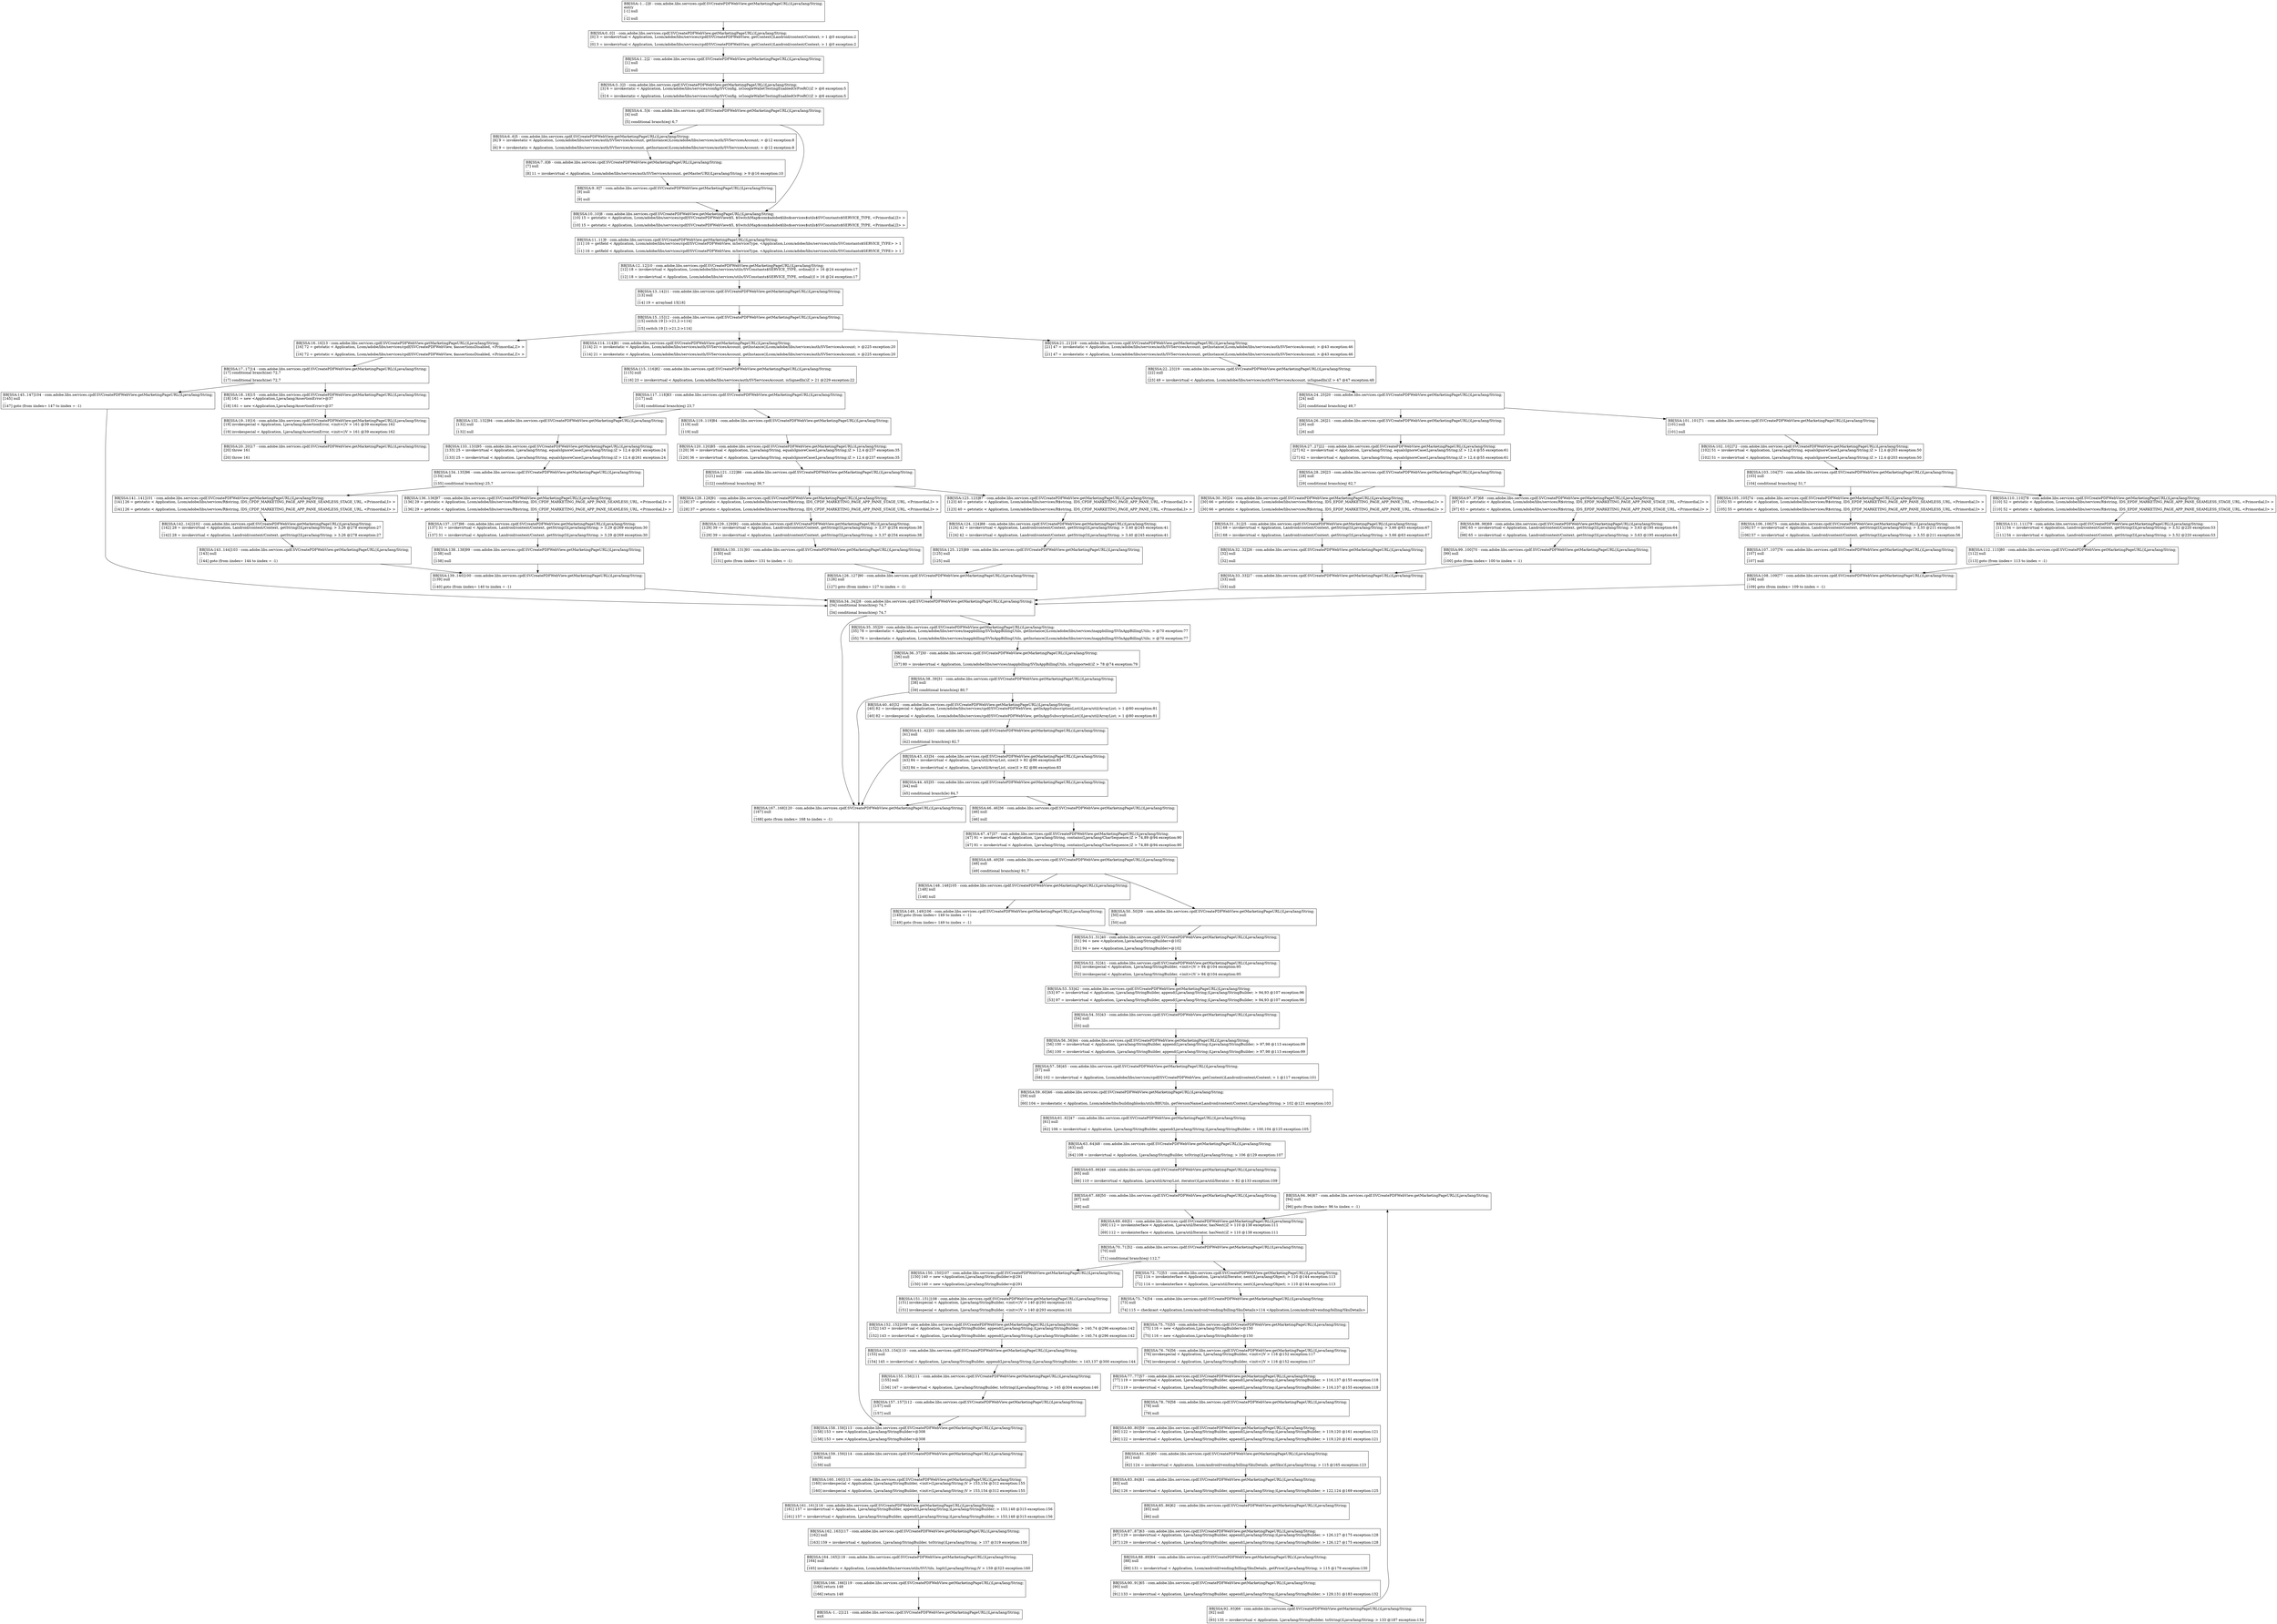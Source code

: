 digraph{
58 [label="BB[SSA:94..96]67 - com.adobe.libs.services.cpdf.SVCreatePDFWebView.getMarketingPageURL()Ljava/lang/String;\l[94] null\l...\l[96] goto (from iindex= 96 to iindex = -1)\l", shape=box, color=black]
121 [label="BB[SSA:166..166]119 - com.adobe.libs.services.cpdf.SVCreatePDFWebView.getMarketingPageURL()Ljava/lang/String;\l[166] return 148\l...\l[166] return 148\l", shape=box, color=black]
97 [label="BB[SSA:129..129]92 - com.adobe.libs.services.cpdf.SVCreatePDFWebView.getMarketingPageURL()Ljava/lang/String;\l[129] 39 = invokevirtual < Application, Landroid/content/Context, getString(I)Ljava/lang/String; > 3,37 @254 exception:38\l...\l[129] 39 = invokevirtual < Application, Landroid/content/Context, getString(I)Ljava/lang/String; > 3,37 @254 exception:38\l", shape=box, color=black]
78 [label="BB[SSA:102..102]72 - com.adobe.libs.services.cpdf.SVCreatePDFWebView.getMarketingPageURL()Ljava/lang/String;\l[102] 51 = invokevirtual < Application, Ljava/lang/String, equalsIgnoreCase(Ljava/lang/String;)Z > 12,4 @203 exception:50\l...\l[102] 51 = invokevirtual < Application, Ljava/lang/String, equalsIgnoreCase(Ljava/lang/String;)Z > 12,4 @203 exception:50\l", shape=box, color=black]
72 [label="BB[SSA:88..89]64 - com.adobe.libs.services.cpdf.SVCreatePDFWebView.getMarketingPageURL()Ljava/lang/String;\l[88] null\l...\l[89] 131 = invokevirtual < Application, Lcom/android/vending/billing/SkuDetails, getPrice()Ljava/lang/String; > 115 @179 exception:130\l", shape=box, color=black]
3 [label="BB[SSA:1..2]2 - com.adobe.libs.services.cpdf.SVCreatePDFWebView.getMarketingPageURL()Ljava/lang/String;\l[1] null\l...\l[2] null\l", shape=box, color=black]
36 [label="BB[SSA:36..37]30 - com.adobe.libs.services.cpdf.SVCreatePDFWebView.getMarketingPageURL()Ljava/lang/String;\l[36] null\l...\l[37] 80 = invokevirtual < Application, Lcom/adobe/libs/services/inappbilling/SVInAppBillingUtils, isSupported()Z > 78 @74 exception:79\l", shape=box, color=black]
84 [label="BB[SSA:110..110]78 - com.adobe.libs.services.cpdf.SVCreatePDFWebView.getMarketingPageURL()Ljava/lang/String;\l[110] 52 = getstatic < Application, Lcom/adobe/libs/services/R$string, IDS_EPDF_MARKETING_PAGE_APP_PANE_SEAMLESS_STAGE_URL, <Primordial,I> >\l...\l[110] 52 = getstatic < Application, Lcom/adobe/libs/services/R$string, IDS_EPDF_MARKETING_PAGE_APP_PANE_SEAMLESS_STAGE_URL, <Primordial,I> >\l", shape=box, color=black]
7 [label="BB[SSA:7..8]6 - com.adobe.libs.services.cpdf.SVCreatePDFWebView.getMarketingPageURL()Ljava/lang/String;\l[7] null\l...\l[8] 11 = invokevirtual < Application, Lcom/adobe/libs/services/auth/SVServicesAccount, getMasterURI()Ljava/lang/String; > 9 @16 exception:10\l", shape=box, color=black]
92 [label="BB[SSA:123..123]87 - com.adobe.libs.services.cpdf.SVCreatePDFWebView.getMarketingPageURL()Ljava/lang/String;\l[123] 40 = getstatic < Application, Lcom/adobe/libs/services/R$string, IDS_CPDF_MARKETING_PAGE_APP_PANE_URL, <Primordial,I> >\l...\l[123] 40 = getstatic < Application, Lcom/adobe/libs/services/R$string, IDS_CPDF_MARKETING_PAGE_APP_PANE_URL, <Primordial,I> >\l", shape=box, color=black]
10 [label="BB[SSA:11..11]9 - com.adobe.libs.services.cpdf.SVCreatePDFWebView.getMarketingPageURL()Ljava/lang/String;\l[11] 16 = getfield < Application, Lcom/adobe/libs/services/cpdf/SVCreatePDFWebView, mServiceType, <Application,Lcom/adobe/libs/services/utils/SVConstants$SERVICE_TYPE> > 1\l...\l[11] 16 = getfield < Application, Lcom/adobe/libs/services/cpdf/SVCreatePDFWebView, mServiceType, <Application,Lcom/adobe/libs/services/utils/SVConstants$SERVICE_TYPE> > 1\l", shape=box, color=black]
34 [label="BB[SSA:145..147]104 - com.adobe.libs.services.cpdf.SVCreatePDFWebView.getMarketingPageURL()Ljava/lang/String;\l[145] null\l...\l[147] goto (from iindex= 147 to iindex = -1)\l", shape=box, color=black]
98 [label="BB[SSA:132..132]94 - com.adobe.libs.services.cpdf.SVCreatePDFWebView.getMarketingPageURL()Ljava/lang/String;\l[132] null\l...\l[132] null\l", shape=box, color=black]
31 [label="BB[SSA:34..34]28 - com.adobe.libs.services.cpdf.SVCreatePDFWebView.getMarketingPageURL()Ljava/lang/String;\l[34] conditional branch(eq) 74,7\l...\l[34] conditional branch(eq) 74,7\l", shape=box, color=black]
18 [label="BB[SSA:20..20]17 - com.adobe.libs.services.cpdf.SVCreatePDFWebView.getMarketingPageURL()Ljava/lang/String;\l[20] throw 161\l...\l[20] throw 161\l", shape=box, color=black]
2 [label="BB[SSA:0..0]1 - com.adobe.libs.services.cpdf.SVCreatePDFWebView.getMarketingPageURL()Ljava/lang/String;\l[0] 3 = invokevirtual < Application, Lcom/adobe/libs/services/cpdf/SVCreatePDFWebView, getContext()Landroid/content/Context; > 1 @0 exception:2\l...\l[0] 3 = invokevirtual < Application, Lcom/adobe/libs/services/cpdf/SVCreatePDFWebView, getContext()Landroid/content/Context; > 1 @0 exception:2\l", shape=box, color=black]
108 [label="BB[SSA:150..150]107 - com.adobe.libs.services.cpdf.SVCreatePDFWebView.getMarketingPageURL()Ljava/lang/String;\l[150] 140 = new <Application,Ljava/lang/StringBuilder>@291\l...\l[150] 140 = new <Application,Ljava/lang/StringBuilder>@291\l", shape=box, color=black]
79 [label="BB[SSA:103..104]73 - com.adobe.libs.services.cpdf.SVCreatePDFWebView.getMarketingPageURL()Ljava/lang/String;\l[103] null\l...\l[104] conditional branch(eq) 51,7\l", shape=box, color=black]
8 [label="BB[SSA:9..9]7 - com.adobe.libs.services.cpdf.SVCreatePDFWebView.getMarketingPageURL()Ljava/lang/String;\l[9] null\l...\l[9] null\l", shape=box, color=black]
12 [label="BB[SSA:13..14]11 - com.adobe.libs.services.cpdf.SVCreatePDFWebView.getMarketingPageURL()Ljava/lang/String;\l[13] null\l...\l[14] 19 = arrayload 15[18]\l", shape=box, color=black]
33 [label="BB[SSA:139..140]100 - com.adobe.libs.services.cpdf.SVCreatePDFWebView.getMarketingPageURL()Ljava/lang/String;\l[139] null\l...\l[140] goto (from iindex= 140 to iindex = -1)\l", shape=box, color=black]
56 [label="BB[SSA:65..66]49 - com.adobe.libs.services.cpdf.SVCreatePDFWebView.getMarketingPageURL()Ljava/lang/String;\l[65] null\l...\l[66] 110 = invokevirtual < Application, Ljava/util/ArrayList, iterator()Ljava/util/Iterator; > 82 @133 exception:109\l", shape=box, color=black]
49 [label="BB[SSA:53..53]42 - com.adobe.libs.services.cpdf.SVCreatePDFWebView.getMarketingPageURL()Ljava/lang/String;\l[53] 97 = invokevirtual < Application, Ljava/lang/StringBuilder, append(Ljava/lang/String;)Ljava/lang/StringBuilder; > 94,93 @107 exception:96\l...\l[53] 97 = invokevirtual < Application, Ljava/lang/StringBuilder, append(Ljava/lang/String;)Ljava/lang/StringBuilder; > 94,93 @107 exception:96\l", shape=box, color=black]
91 [label="BB[SSA:121..122]86 - com.adobe.libs.services.cpdf.SVCreatePDFWebView.getMarketingPageURL()Ljava/lang/String;\l[121] null\l...\l[122] conditional branch(eq) 36,7\l", shape=box, color=black]
15 [label="BB[SSA:17..17]14 - com.adobe.libs.services.cpdf.SVCreatePDFWebView.getMarketingPageURL()Ljava/lang/String;\l[17] conditional branch(ne) 72,7\l...\l[17] conditional branch(ne) 72,7\l", shape=box, color=black]
59 [label="BB[SSA:69..69]51 - com.adobe.libs.services.cpdf.SVCreatePDFWebView.getMarketingPageURL()Ljava/lang/String;\l[69] 112 = invokeinterface < Application, Ljava/util/Iterator, hasNext()Z > 110 @138 exception:111\l...\l[69] 112 = invokeinterface < Application, Ljava/util/Iterator, hasNext()Z > 110 @138 exception:111\l", shape=box, color=black]
14 [label="BB[SSA:16..16]13 - com.adobe.libs.services.cpdf.SVCreatePDFWebView.getMarketingPageURL()Ljava/lang/String;\l[16] 72 = getstatic < Application, Lcom/adobe/libs/services/cpdf/SVCreatePDFWebView, $assertionsDisabled, <Primordial,Z> >\l...\l[16] 72 = getstatic < Application, Lcom/adobe/libs/services/cpdf/SVCreatePDFWebView, $assertionsDisabled, <Primordial,Z> >\l", shape=box, color=black]
100 [label="BB[SSA:134..135]96 - com.adobe.libs.services.cpdf.SVCreatePDFWebView.getMarketingPageURL()Ljava/lang/String;\l[134] null\l...\l[135] conditional branch(eq) 25,7\l", shape=box, color=black]
1 [label="BB[SSA:-1..-2]0 - com.adobe.libs.services.cpdf.SVCreatePDFWebView.getMarketingPageURL()Ljava/lang/String;\lentry\l[-1] null\l...\l[-2] null\l", shape=box, color=black]
4 [label="BB[SSA:3..3]3 - com.adobe.libs.services.cpdf.SVCreatePDFWebView.getMarketingPageURL()Ljava/lang/String;\l[3] 6 = invokestatic < Application, Lcom/adobe/libs/services/config/SVConfig, isGoogleWalletTestingEnabledOrPreRC()Z > @6 exception:5\l...\l[3] 6 = invokestatic < Application, Lcom/adobe/libs/services/config/SVConfig, isGoogleWalletTestingEnabledOrPreRC()Z > @6 exception:5\l", shape=box, color=black]
85 [label="BB[SSA:111..111]79 - com.adobe.libs.services.cpdf.SVCreatePDFWebView.getMarketingPageURL()Ljava/lang/String;\l[111] 54 = invokevirtual < Application, Landroid/content/Context, getString(I)Ljava/lang/String; > 3,52 @220 exception:53\l...\l[111] 54 = invokevirtual < Application, Landroid/content/Context, getString(I)Ljava/lang/String; > 3,52 @220 exception:53\l", shape=box, color=black]
107 [label="BB[SSA:148..148]105 - com.adobe.libs.services.cpdf.SVCreatePDFWebView.getMarketingPageURL()Ljava/lang/String;\l[148] null\l...\l[148] null\l", shape=box, color=black]
120 [label="BB[SSA:164..165]118 - com.adobe.libs.services.cpdf.SVCreatePDFWebView.getMarketingPageURL()Ljava/lang/String;\l[164] null\l...\l[165] invokestatic < Application, Lcom/adobe/libs/services/utils/SVUtils, logit(Ljava/lang/String;)V > 159 @323 exception:160\l", shape=box, color=black]
117 [label="BB[SSA:160..160]115 - com.adobe.libs.services.cpdf.SVCreatePDFWebView.getMarketingPageURL()Ljava/lang/String;\l[160] invokespecial < Application, Ljava/lang/StringBuilder, <init>(Ljava/lang/String;)V > 153,154 @312 exception:155\l...\l[160] invokespecial < Application, Ljava/lang/StringBuilder, <init>(Ljava/lang/String;)V > 153,154 @312 exception:155\l", shape=box, color=black]
25 [label="BB[SSA:30..30]24 - com.adobe.libs.services.cpdf.SVCreatePDFWebView.getMarketingPageURL()Ljava/lang/String;\l[30] 66 = getstatic < Application, Lcom/adobe/libs/services/R$string, IDS_EPDF_MARKETING_PAGE_APP_PANE_URL, <Primordial,I> >\l...\l[30] 66 = getstatic < Application, Lcom/adobe/libs/services/R$string, IDS_EPDF_MARKETING_PAGE_APP_PANE_URL, <Primordial,I> >\l", shape=box, color=black]
118 [label="BB[SSA:161..161]116 - com.adobe.libs.services.cpdf.SVCreatePDFWebView.getMarketingPageURL()Ljava/lang/String;\l[161] 157 = invokevirtual < Application, Ljava/lang/StringBuilder, append(Ljava/lang/String;)Ljava/lang/StringBuilder; > 153,148 @315 exception:156\l...\l[161] 157 = invokevirtual < Application, Ljava/lang/StringBuilder, append(Ljava/lang/String;)Ljava/lang/StringBuilder; > 153,148 @315 exception:156\l", shape=box, color=black]
63 [label="BB[SSA:75..75]55 - com.adobe.libs.services.cpdf.SVCreatePDFWebView.getMarketingPageURL()Ljava/lang/String;\l[75] 116 = new <Application,Ljava/lang/StringBuilder>@150\l...\l[75] 116 = new <Application,Ljava/lang/StringBuilder>@150\l", shape=box, color=black]
57 [label="BB[SSA:67..68]50 - com.adobe.libs.services.cpdf.SVCreatePDFWebView.getMarketingPageURL()Ljava/lang/String;\l[67] null\l...\l[68] null\l", shape=box, color=black]
21 [label="BB[SSA:24..25]20 - com.adobe.libs.services.cpdf.SVCreatePDFWebView.getMarketingPageURL()Ljava/lang/String;\l[24] null\l...\l[25] conditional branch(eq) 49,7\l", shape=box, color=black]
96 [label="BB[SSA:128..128]91 - com.adobe.libs.services.cpdf.SVCreatePDFWebView.getMarketingPageURL()Ljava/lang/String;\l[128] 37 = getstatic < Application, Lcom/adobe/libs/services/R$string, IDS_CPDF_MARKETING_PAGE_APP_PANE_STAGE_URL, <Primordial,I> >\l...\l[128] 37 = getstatic < Application, Lcom/adobe/libs/services/R$string, IDS_CPDF_MARKETING_PAGE_APP_PANE_STAGE_URL, <Primordial,I> >\l", shape=box, color=black]
106 [label="BB[SSA:142..142]102 - com.adobe.libs.services.cpdf.SVCreatePDFWebView.getMarketingPageURL()Ljava/lang/String;\l[142] 28 = invokevirtual < Application, Landroid/content/Context, getString(I)Ljava/lang/String; > 3,26 @278 exception:27\l...\l[142] 28 = invokevirtual < Application, Landroid/content/Context, getString(I)Ljava/lang/String; > 3,26 @278 exception:27\l", shape=box, color=black]
116 [label="BB[SSA:159..159]114 - com.adobe.libs.services.cpdf.SVCreatePDFWebView.getMarketingPageURL()Ljava/lang/String;\l[159] null\l...\l[159] null\l", shape=box, color=black]
11 [label="BB[SSA:12..12]10 - com.adobe.libs.services.cpdf.SVCreatePDFWebView.getMarketingPageURL()Ljava/lang/String;\l[12] 18 = invokevirtual < Application, Lcom/adobe/libs/services/utils/SVConstants$SERVICE_TYPE, ordinal()I > 16 @24 exception:17\l...\l[12] 18 = invokevirtual < Application, Lcom/adobe/libs/services/utils/SVConstants$SERVICE_TYPE, ordinal()I > 16 @24 exception:17\l", shape=box, color=black]
35 [label="BB[SSA:35..35]29 - com.adobe.libs.services.cpdf.SVCreatePDFWebView.getMarketingPageURL()Ljava/lang/String;\l[35] 78 = invokestatic < Application, Lcom/adobe/libs/services/inappbilling/SVInAppBillingUtils, getInstance()Lcom/adobe/libs/services/inappbilling/SVInAppBillingUtils; > @70 exception:77\l...\l[35] 78 = invokestatic < Application, Lcom/adobe/libs/services/inappbilling/SVInAppBillingUtils, getInstance()Lcom/adobe/libs/services/inappbilling/SVInAppBillingUtils; > @70 exception:77\l", shape=box, color=black]
111 [label="BB[SSA:153..154]110 - com.adobe.libs.services.cpdf.SVCreatePDFWebView.getMarketingPageURL()Ljava/lang/String;\l[153] null\l...\l[154] 145 = invokevirtual < Application, Ljava/lang/StringBuilder, append(Ljava/lang/String;)Ljava/lang/StringBuilder; > 143,137 @300 exception:144\l", shape=box, color=black]
32 [label="BB[SSA:126..127]90 - com.adobe.libs.services.cpdf.SVCreatePDFWebView.getMarketingPageURL()Ljava/lang/String;\l[126] null\l...\l[127] goto (from iindex= 127 to iindex = -1)\l", shape=box, color=black]
88 [label="BB[SSA:117..118]83 - com.adobe.libs.services.cpdf.SVCreatePDFWebView.getMarketingPageURL()Ljava/lang/String;\l[117] null\l...\l[118] conditional branch(eq) 23,7\l", shape=box, color=black]
27 [label="BB[SSA:32..32]26 - com.adobe.libs.services.cpdf.SVCreatePDFWebView.getMarketingPageURL()Ljava/lang/String;\l[32] null\l...\l[32] null\l", shape=box, color=black]
104 [label="BB[SSA:143..144]103 - com.adobe.libs.services.cpdf.SVCreatePDFWebView.getMarketingPageURL()Ljava/lang/String;\l[143] null\l...\l[144] goto (from iindex= 144 to iindex = -1)\l", shape=box, color=black]
44 [label="BB[SSA:48..49]38 - com.adobe.libs.services.cpdf.SVCreatePDFWebView.getMarketingPageURL()Ljava/lang/String;\l[48] null\l...\l[49] conditional branch(eq) 91,7\l", shape=box, color=black]
17 [label="BB[SSA:19..19]16 - com.adobe.libs.services.cpdf.SVCreatePDFWebView.getMarketingPageURL()Ljava/lang/String;\l[19] invokespecial < Application, Ljava/lang/AssertionError, <init>()V > 161 @39 exception:162\l...\l[19] invokespecial < Application, Ljava/lang/AssertionError, <init>()V > 161 @39 exception:162\l", shape=box, color=black]
52 [label="BB[SSA:57..58]45 - com.adobe.libs.services.cpdf.SVCreatePDFWebView.getMarketingPageURL()Ljava/lang/String;\l[57] null\l...\l[58] 102 = invokevirtual < Application, Lcom/adobe/libs/services/cpdf/SVCreatePDFWebView, getContext()Landroid/content/Context; > 1 @117 exception:101\l", shape=box, color=black]
65 [label="BB[SSA:77..77]57 - com.adobe.libs.services.cpdf.SVCreatePDFWebView.getMarketingPageURL()Ljava/lang/String;\l[77] 119 = invokevirtual < Application, Ljava/lang/StringBuilder, append(Ljava/lang/String;)Ljava/lang/StringBuilder; > 116,137 @155 exception:118\l...\l[77] 119 = invokevirtual < Application, Ljava/lang/StringBuilder, append(Ljava/lang/String;)Ljava/lang/StringBuilder; > 116,137 @155 exception:118\l", shape=box, color=black]
67 [label="BB[SSA:80..80]59 - com.adobe.libs.services.cpdf.SVCreatePDFWebView.getMarketingPageURL()Ljava/lang/String;\l[80] 122 = invokevirtual < Application, Ljava/lang/StringBuilder, append(Ljava/lang/String;)Ljava/lang/StringBuilder; > 119,120 @161 exception:121\l...\l[80] 122 = invokevirtual < Application, Ljava/lang/StringBuilder, append(Ljava/lang/String;)Ljava/lang/StringBuilder; > 119,120 @161 exception:121\l", shape=box, color=black]
26 [label="BB[SSA:31..31]25 - com.adobe.libs.services.cpdf.SVCreatePDFWebView.getMarketingPageURL()Ljava/lang/String;\l[31] 68 = invokevirtual < Application, Landroid/content/Context, getString(I)Ljava/lang/String; > 3,66 @63 exception:67\l...\l[31] 68 = invokevirtual < Application, Landroid/content/Context, getString(I)Ljava/lang/String; > 3,66 @63 exception:67\l", shape=box, color=black]
80 [label="BB[SSA:105..105]74 - com.adobe.libs.services.cpdf.SVCreatePDFWebView.getMarketingPageURL()Ljava/lang/String;\l[105] 55 = getstatic < Application, Lcom/adobe/libs/services/R$string, IDS_EPDF_MARKETING_PAGE_APP_PANE_SEAMLESS_URL, <Primordial,I> >\l...\l[105] 55 = getstatic < Application, Lcom/adobe/libs/services/R$string, IDS_EPDF_MARKETING_PAGE_APP_PANE_SEAMLESS_URL, <Primordial,I> >\l", shape=box, color=black]
41 [label="BB[SSA:44..45]35 - com.adobe.libs.services.cpdf.SVCreatePDFWebView.getMarketingPageURL()Ljava/lang/String;\l[44] null\l...\l[45] conditional branch(le) 84,7\l", shape=box, color=black]
9 [label="BB[SSA:10..10]8 - com.adobe.libs.services.cpdf.SVCreatePDFWebView.getMarketingPageURL()Ljava/lang/String;\l[10] 15 = getstatic < Application, Lcom/adobe/libs/services/cpdf/SVCreatePDFWebView$5, $SwitchMap$com$adobe$libs$services$utils$SVConstants$SERVICE_TYPE, <Primordial,[I> >\l...\l[10] 15 = getstatic < Application, Lcom/adobe/libs/services/cpdf/SVCreatePDFWebView$5, $SwitchMap$com$adobe$libs$services$utils$SVConstants$SERVICE_TYPE, <Primordial,[I> >\l", shape=box, color=black]
103 [label="BB[SSA:138..138]99 - com.adobe.libs.services.cpdf.SVCreatePDFWebView.getMarketingPageURL()Ljava/lang/String;\l[138] null\l...\l[138] null\l", shape=box, color=black]
112 [label="BB[SSA:155..156]111 - com.adobe.libs.services.cpdf.SVCreatePDFWebView.getMarketingPageURL()Ljava/lang/String;\l[155] null\l...\l[156] 147 = invokevirtual < Application, Ljava/lang/StringBuilder, toString()Ljava/lang/String; > 145 @304 exception:146\l", shape=box, color=black]
40 [label="BB[SSA:43..43]34 - com.adobe.libs.services.cpdf.SVCreatePDFWebView.getMarketingPageURL()Ljava/lang/String;\l[43] 84 = invokevirtual < Application, Ljava/util/ArrayList, size()I > 82 @86 exception:83\l...\l[43] 84 = invokevirtual < Application, Ljava/util/ArrayList, size()I > 82 @86 exception:83\l", shape=box, color=black]
39 [label="BB[SSA:41..42]33 - com.adobe.libs.services.cpdf.SVCreatePDFWebView.getMarketingPageURL()Ljava/lang/String;\l[41] null\l...\l[42] conditional branch(eq) 82,7\l", shape=box, color=black]
102 [label="BB[SSA:137..137]98 - com.adobe.libs.services.cpdf.SVCreatePDFWebView.getMarketingPageURL()Ljava/lang/String;\l[137] 31 = invokevirtual < Application, Landroid/content/Context, getString(I)Ljava/lang/String; > 3,29 @269 exception:30\l...\l[137] 31 = invokevirtual < Application, Landroid/content/Context, getString(I)Ljava/lang/String; > 3,29 @269 exception:30\l", shape=box, color=black]
6 [label="BB[SSA:6..6]5 - com.adobe.libs.services.cpdf.SVCreatePDFWebView.getMarketingPageURL()Ljava/lang/String;\l[6] 9 = invokestatic < Application, Lcom/adobe/libs/services/auth/SVServicesAccount, getInstance()Lcom/adobe/libs/services/auth/SVServicesAccount; > @12 exception:8\l...\l[6] 9 = invokestatic < Application, Lcom/adobe/libs/services/auth/SVServicesAccount, getInstance()Lcom/adobe/libs/services/auth/SVServicesAccount; > @12 exception:8\l", shape=box, color=black]
114 [label="BB[SSA:167..168]120 - com.adobe.libs.services.cpdf.SVCreatePDFWebView.getMarketingPageURL()Ljava/lang/String;\l[167] null\l...\l[168] goto (from iindex= 168 to iindex = -1)\l", shape=box, color=black]
86 [label="BB[SSA:114..114]81 - com.adobe.libs.services.cpdf.SVCreatePDFWebView.getMarketingPageURL()Ljava/lang/String;\l[114] 21 = invokestatic < Application, Lcom/adobe/libs/services/auth/SVServicesAccount, getInstance()Lcom/adobe/libs/services/auth/SVServicesAccount; > @225 exception:20\l...\l[114] 21 = invokestatic < Application, Lcom/adobe/libs/services/auth/SVServicesAccount, getInstance()Lcom/adobe/libs/services/auth/SVServicesAccount; > @225 exception:20\l", shape=box, color=black]
95 [label="BB[SSA:130..131]93 - com.adobe.libs.services.cpdf.SVCreatePDFWebView.getMarketingPageURL()Ljava/lang/String;\l[130] null\l...\l[131] goto (from iindex= 131 to iindex = -1)\l", shape=box, color=black]
53 [label="BB[SSA:59..60]46 - com.adobe.libs.services.cpdf.SVCreatePDFWebView.getMarketingPageURL()Ljava/lang/String;\l[59] null\l...\l[60] 104 = invokestatic < Application, Lcom/adobe/libs/buildingblocks/utils/BBUtils, getVersionName(Landroid/content/Context;)Ljava/lang/String; > 102 @121 exception:103\l", shape=box, color=black]
94 [label="BB[SSA:125..125]89 - com.adobe.libs.services.cpdf.SVCreatePDFWebView.getMarketingPageURL()Ljava/lang/String;\l[125] null\l...\l[125] null\l", shape=box, color=black]
54 [label="BB[SSA:61..62]47 - com.adobe.libs.services.cpdf.SVCreatePDFWebView.getMarketingPageURL()Ljava/lang/String;\l[61] null\l...\l[62] 106 = invokevirtual < Application, Ljava/lang/StringBuilder, append(Ljava/lang/String;)Ljava/lang/StringBuilder; > 100,104 @125 exception:105\l", shape=box, color=black]
37 [label="BB[SSA:38..39]31 - com.adobe.libs.services.cpdf.SVCreatePDFWebView.getMarketingPageURL()Ljava/lang/String;\l[38] null\l...\l[39] conditional branch(eq) 80,7\l", shape=box, color=black]
51 [label="BB[SSA:56..56]44 - com.adobe.libs.services.cpdf.SVCreatePDFWebView.getMarketingPageURL()Ljava/lang/String;\l[56] 100 = invokevirtual < Application, Ljava/lang/StringBuilder, append(Ljava/lang/String;)Ljava/lang/StringBuilder; > 97,98 @113 exception:99\l...\l[56] 100 = invokevirtual < Application, Ljava/lang/StringBuilder, append(Ljava/lang/String;)Ljava/lang/StringBuilder; > 97,98 @113 exception:99\l", shape=box, color=black]
82 [label="BB[SSA:107..107]76 - com.adobe.libs.services.cpdf.SVCreatePDFWebView.getMarketingPageURL()Ljava/lang/String;\l[107] null\l...\l[107] null\l", shape=box, color=black]
62 [label="BB[SSA:73..74]54 - com.adobe.libs.services.cpdf.SVCreatePDFWebView.getMarketingPageURL()Ljava/lang/String;\l[73] null\l...\l[74] 115 = checkcast <Application,Lcom/android/vending/billing/SkuDetails>114 <Application,Lcom/android/vending/billing/SkuDetails>\l", shape=box, color=black]
64 [label="BB[SSA:76..76]56 - com.adobe.libs.services.cpdf.SVCreatePDFWebView.getMarketingPageURL()Ljava/lang/String;\l[76] invokespecial < Application, Ljava/lang/StringBuilder, <init>()V > 116 @152 exception:117\l...\l[76] invokespecial < Application, Ljava/lang/StringBuilder, <init>()V > 116 @152 exception:117\l", shape=box, color=black]
5 [label="BB[SSA:4..5]4 - com.adobe.libs.services.cpdf.SVCreatePDFWebView.getMarketingPageURL()Ljava/lang/String;\l[4] null\l...\l[5] conditional branch(eq) 6,7\l", shape=box, color=black]
71 [label="BB[SSA:87..87]63 - com.adobe.libs.services.cpdf.SVCreatePDFWebView.getMarketingPageURL()Ljava/lang/String;\l[87] 129 = invokevirtual < Application, Ljava/lang/StringBuilder, append(Ljava/lang/String;)Ljava/lang/StringBuilder; > 126,127 @175 exception:128\l...\l[87] 129 = invokevirtual < Application, Ljava/lang/StringBuilder, append(Ljava/lang/String;)Ljava/lang/StringBuilder; > 126,127 @175 exception:128\l", shape=box, color=black]
81 [label="BB[SSA:106..106]75 - com.adobe.libs.services.cpdf.SVCreatePDFWebView.getMarketingPageURL()Ljava/lang/String;\l[106] 57 = invokevirtual < Application, Landroid/content/Context, getString(I)Ljava/lang/String; > 3,55 @211 exception:56\l...\l[106] 57 = invokevirtual < Application, Landroid/content/Context, getString(I)Ljava/lang/String; > 3,55 @211 exception:56\l", shape=box, color=black]
24 [label="BB[SSA:28..29]23 - com.adobe.libs.services.cpdf.SVCreatePDFWebView.getMarketingPageURL()Ljava/lang/String;\l[28] null\l...\l[29] conditional branch(eq) 62,7\l", shape=box, color=black]
119 [label="BB[SSA:162..163]117 - com.adobe.libs.services.cpdf.SVCreatePDFWebView.getMarketingPageURL()Ljava/lang/String;\l[162] null\l...\l[163] 159 = invokevirtual < Application, Ljava/lang/StringBuilder, toString()Ljava/lang/String; > 157 @319 exception:158\l", shape=box, color=black]
93 [label="BB[SSA:124..124]88 - com.adobe.libs.services.cpdf.SVCreatePDFWebView.getMarketingPageURL()Ljava/lang/String;\l[124] 42 = invokevirtual < Application, Landroid/content/Context, getString(I)Ljava/lang/String; > 3,40 @245 exception:41\l...\l[124] 42 = invokevirtual < Application, Landroid/content/Context, getString(I)Ljava/lang/String; > 3,40 @245 exception:41\l", shape=box, color=black]
73 [label="BB[SSA:90..91]65 - com.adobe.libs.services.cpdf.SVCreatePDFWebView.getMarketingPageURL()Ljava/lang/String;\l[90] null\l...\l[91] 133 = invokevirtual < Application, Ljava/lang/StringBuilder, append(Ljava/lang/String;)Ljava/lang/StringBuilder; > 129,131 @183 exception:132\l", shape=box, color=black]
83 [label="BB[SSA:112..113]80 - com.adobe.libs.services.cpdf.SVCreatePDFWebView.getMarketingPageURL()Ljava/lang/String;\l[112] null\l...\l[113] goto (from iindex= 113 to iindex = -1)\l", shape=box, color=black]
48 [label="BB[SSA:52..52]41 - com.adobe.libs.services.cpdf.SVCreatePDFWebView.getMarketingPageURL()Ljava/lang/String;\l[52] invokespecial < Application, Ljava/lang/StringBuilder, <init>()V > 94 @104 exception:95\l...\l[52] invokespecial < Application, Ljava/lang/StringBuilder, <init>()V > 94 @104 exception:95\l", shape=box, color=black]
29 [label="BB[SSA:33..33]27 - com.adobe.libs.services.cpdf.SVCreatePDFWebView.getMarketingPageURL()Ljava/lang/String;\l[33] null\l...\l[33] null\l", shape=box, color=black]
110 [label="BB[SSA:152..152]109 - com.adobe.libs.services.cpdf.SVCreatePDFWebView.getMarketingPageURL()Ljava/lang/String;\l[152] 143 = invokevirtual < Application, Ljava/lang/StringBuilder, append(Ljava/lang/String;)Ljava/lang/StringBuilder; > 140,74 @296 exception:142\l...\l[152] 143 = invokevirtual < Application, Ljava/lang/StringBuilder, append(Ljava/lang/String;)Ljava/lang/StringBuilder; > 140,74 @296 exception:142\l", shape=box, color=black]
74 [label="BB[SSA:92..93]66 - com.adobe.libs.services.cpdf.SVCreatePDFWebView.getMarketingPageURL()Ljava/lang/String;\l[92] null\l...\l[93] 135 = invokevirtual < Application, Ljava/lang/StringBuilder, toString()Ljava/lang/String; > 133 @187 exception:134\l", shape=box, color=black]
60 [label="BB[SSA:70..71]52 - com.adobe.libs.services.cpdf.SVCreatePDFWebView.getMarketingPageURL()Ljava/lang/String;\l[70] null\l...\l[71] conditional branch(eq) 112,7\l", shape=box, color=black]
68 [label="BB[SSA:81..82]60 - com.adobe.libs.services.cpdf.SVCreatePDFWebView.getMarketingPageURL()Ljava/lang/String;\l[81] null\l...\l[82] 124 = invokevirtual < Application, Lcom/android/vending/billing/SkuDetails, getSku()Ljava/lang/String; > 115 @165 exception:123\l", shape=box, color=black]
19 [label="BB[SSA:21..21]18 - com.adobe.libs.services.cpdf.SVCreatePDFWebView.getMarketingPageURL()Ljava/lang/String;\l[21] 47 = invokestatic < Application, Lcom/adobe/libs/services/auth/SVServicesAccount, getInstance()Lcom/adobe/libs/services/auth/SVServicesAccount; > @43 exception:46\l...\l[21] 47 = invokestatic < Application, Lcom/adobe/libs/services/auth/SVServicesAccount, getInstance()Lcom/adobe/libs/services/auth/SVServicesAccount; > @43 exception:46\l", shape=box, color=black]
47 [label="BB[SSA:51..51]40 - com.adobe.libs.services.cpdf.SVCreatePDFWebView.getMarketingPageURL()Ljava/lang/String;\l[51] 94 = new <Application,Ljava/lang/StringBuilder>@102\l...\l[51] 94 = new <Application,Ljava/lang/StringBuilder>@102\l", shape=box, color=black]
99 [label="BB[SSA:133..133]95 - com.adobe.libs.services.cpdf.SVCreatePDFWebView.getMarketingPageURL()Ljava/lang/String;\l[133] 25 = invokevirtual < Application, Ljava/lang/String, equalsIgnoreCase(Ljava/lang/String;)Z > 12,4 @261 exception:24\l...\l[133] 25 = invokevirtual < Application, Ljava/lang/String, equalsIgnoreCase(Ljava/lang/String;)Z > 12,4 @261 exception:24\l", shape=box, color=black]
101 [label="BB[SSA:136..136]97 - com.adobe.libs.services.cpdf.SVCreatePDFWebView.getMarketingPageURL()Ljava/lang/String;\l[136] 29 = getstatic < Application, Lcom/adobe/libs/services/R$string, IDS_CPDF_MARKETING_PAGE_APP_PANE_SEAMLESS_URL, <Primordial,I> >\l...\l[136] 29 = getstatic < Application, Lcom/adobe/libs/services/R$string, IDS_CPDF_MARKETING_PAGE_APP_PANE_SEAMLESS_URL, <Primordial,I> >\l", shape=box, color=black]
61 [label="BB[SSA:72..72]53 - com.adobe.libs.services.cpdf.SVCreatePDFWebView.getMarketingPageURL()Ljava/lang/String;\l[72] 114 = invokeinterface < Application, Ljava/util/Iterator, next()Ljava/lang/Object; > 110 @144 exception:113\l...\l[72] 114 = invokeinterface < Application, Ljava/util/Iterator, next()Ljava/lang/Object; > 110 @144 exception:113\l", shape=box, color=black]
75 [label="BB[SSA:97..97]68 - com.adobe.libs.services.cpdf.SVCreatePDFWebView.getMarketingPageURL()Ljava/lang/String;\l[97] 63 = getstatic < Application, Lcom/adobe/libs/services/R$string, IDS_EPDF_MARKETING_PAGE_APP_PANE_STAGE_URL, <Primordial,I> >\l...\l[97] 63 = getstatic < Application, Lcom/adobe/libs/services/R$string, IDS_EPDF_MARKETING_PAGE_APP_PANE_STAGE_URL, <Primordial,I> >\l", shape=box, color=black]
122 [label="BB[SSA:-1..-2]121 - com.adobe.libs.services.cpdf.SVCreatePDFWebView.getMarketingPageURL()Ljava/lang/String;\lexit\l", shape=box, color=black]
42 [label="BB[SSA:46..46]36 - com.adobe.libs.services.cpdf.SVCreatePDFWebView.getMarketingPageURL()Ljava/lang/String;\l[46] null\l...\l[46] null\l", shape=box, color=black]
113 [label="BB[SSA:157..157]112 - com.adobe.libs.services.cpdf.SVCreatePDFWebView.getMarketingPageURL()Ljava/lang/String;\l[157] null\l...\l[157] null\l", shape=box, color=black]
13 [label="BB[SSA:15..15]12 - com.adobe.libs.services.cpdf.SVCreatePDFWebView.getMarketingPageURL()Ljava/lang/String;\l[15] switch 19 [1->21,2->114]\l...\l[15] switch 19 [1->21,2->114]\l", shape=box, color=black]
76 [label="BB[SSA:98..98]69 - com.adobe.libs.services.cpdf.SVCreatePDFWebView.getMarketingPageURL()Ljava/lang/String;\l[98] 65 = invokevirtual < Application, Landroid/content/Context, getString(I)Ljava/lang/String; > 3,63 @195 exception:64\l...\l[98] 65 = invokevirtual < Application, Landroid/content/Context, getString(I)Ljava/lang/String; > 3,63 @195 exception:64\l", shape=box, color=black]
115 [label="BB[SSA:158..158]113 - com.adobe.libs.services.cpdf.SVCreatePDFWebView.getMarketingPageURL()Ljava/lang/String;\l[158] 153 = new <Application,Ljava/lang/StringBuilder>@308\l...\l[158] 153 = new <Application,Ljava/lang/StringBuilder>@308\l", shape=box, color=black]
50 [label="BB[SSA:54..55]43 - com.adobe.libs.services.cpdf.SVCreatePDFWebView.getMarketingPageURL()Ljava/lang/String;\l[54] null\l...\l[55] null\l", shape=box, color=black]
66 [label="BB[SSA:78..79]58 - com.adobe.libs.services.cpdf.SVCreatePDFWebView.getMarketingPageURL()Ljava/lang/String;\l[78] null\l...\l[79] null\l", shape=box, color=black]
20 [label="BB[SSA:22..23]19 - com.adobe.libs.services.cpdf.SVCreatePDFWebView.getMarketingPageURL()Ljava/lang/String;\l[22] null\l...\l[23] 49 = invokevirtual < Application, Lcom/adobe/libs/services/auth/SVServicesAccount, isSignedIn()Z > 47 @47 exception:48\l", shape=box, color=black]
69 [label="BB[SSA:83..84]61 - com.adobe.libs.services.cpdf.SVCreatePDFWebView.getMarketingPageURL()Ljava/lang/String;\l[83] null\l...\l[84] 126 = invokevirtual < Application, Ljava/lang/StringBuilder, append(Ljava/lang/String;)Ljava/lang/StringBuilder; > 122,124 @169 exception:125\l", shape=box, color=black]
16 [label="BB[SSA:18..18]15 - com.adobe.libs.services.cpdf.SVCreatePDFWebView.getMarketingPageURL()Ljava/lang/String;\l[18] 161 = new <Application,Ljava/lang/AssertionError>@37\l...\l[18] 161 = new <Application,Ljava/lang/AssertionError>@37\l", shape=box, color=black]
23 [label="BB[SSA:27..27]22 - com.adobe.libs.services.cpdf.SVCreatePDFWebView.getMarketingPageURL()Ljava/lang/String;\l[27] 62 = invokevirtual < Application, Ljava/lang/String, equalsIgnoreCase(Ljava/lang/String;)Z > 12,4 @55 exception:61\l...\l[27] 62 = invokevirtual < Application, Ljava/lang/String, equalsIgnoreCase(Ljava/lang/String;)Z > 12,4 @55 exception:61\l", shape=box, color=black]
28 [label="BB[SSA:99..100]70 - com.adobe.libs.services.cpdf.SVCreatePDFWebView.getMarketingPageURL()Ljava/lang/String;\l[99] null\l...\l[100] goto (from iindex= 100 to iindex = -1)\l", shape=box, color=black]
22 [label="BB[SSA:26..26]21 - com.adobe.libs.services.cpdf.SVCreatePDFWebView.getMarketingPageURL()Ljava/lang/String;\l[26] null\l...\l[26] null\l", shape=box, color=black]
43 [label="BB[SSA:47..47]37 - com.adobe.libs.services.cpdf.SVCreatePDFWebView.getMarketingPageURL()Ljava/lang/String;\l[47] 91 = invokevirtual < Application, Ljava/lang/String, contains(Ljava/lang/CharSequence;)Z > 74,89 @94 exception:90\l...\l[47] 91 = invokevirtual < Application, Ljava/lang/String, contains(Ljava/lang/CharSequence;)Z > 74,89 @94 exception:90\l", shape=box, color=black]
38 [label="BB[SSA:40..40]32 - com.adobe.libs.services.cpdf.SVCreatePDFWebView.getMarketingPageURL()Ljava/lang/String;\l[40] 82 = invokespecial < Application, Lcom/adobe/libs/services/cpdf/SVCreatePDFWebView, getInAppSubscriptionList()Ljava/util/ArrayList; > 1 @80 exception:81\l...\l[40] 82 = invokespecial < Application, Lcom/adobe/libs/services/cpdf/SVCreatePDFWebView, getInAppSubscriptionList()Ljava/util/ArrayList; > 1 @80 exception:81\l", shape=box, color=black]
89 [label="BB[SSA:119..119]84 - com.adobe.libs.services.cpdf.SVCreatePDFWebView.getMarketingPageURL()Ljava/lang/String;\l[119] null\l...\l[119] null\l", shape=box, color=black]
87 [label="BB[SSA:115..116]82 - com.adobe.libs.services.cpdf.SVCreatePDFWebView.getMarketingPageURL()Ljava/lang/String;\l[115] null\l...\l[116] 23 = invokevirtual < Application, Lcom/adobe/libs/services/auth/SVServicesAccount, isSignedIn()Z > 21 @229 exception:22\l", shape=box, color=black]
30 [label="BB[SSA:108..109]77 - com.adobe.libs.services.cpdf.SVCreatePDFWebView.getMarketingPageURL()Ljava/lang/String;\l[108] null\l...\l[109] goto (from iindex= 109 to iindex = -1)\l", shape=box, color=black]
77 [label="BB[SSA:101..101]71 - com.adobe.libs.services.cpdf.SVCreatePDFWebView.getMarketingPageURL()Ljava/lang/String;\l[101] null\l...\l[101] null\l", shape=box, color=black]
45 [label="BB[SSA:50..50]39 - com.adobe.libs.services.cpdf.SVCreatePDFWebView.getMarketingPageURL()Ljava/lang/String;\l[50] null\l...\l[50] null\l", shape=box, color=black]
70 [label="BB[SSA:85..86]62 - com.adobe.libs.services.cpdf.SVCreatePDFWebView.getMarketingPageURL()Ljava/lang/String;\l[85] null\l...\l[86] null\l", shape=box, color=black]
55 [label="BB[SSA:63..64]48 - com.adobe.libs.services.cpdf.SVCreatePDFWebView.getMarketingPageURL()Ljava/lang/String;\l[63] null\l...\l[64] 108 = invokevirtual < Application, Ljava/lang/StringBuilder, toString()Ljava/lang/String; > 106 @129 exception:107\l", shape=box, color=black]
90 [label="BB[SSA:120..120]85 - com.adobe.libs.services.cpdf.SVCreatePDFWebView.getMarketingPageURL()Ljava/lang/String;\l[120] 36 = invokevirtual < Application, Ljava/lang/String, equalsIgnoreCase(Ljava/lang/String;)Z > 12,4 @237 exception:35\l...\l[120] 36 = invokevirtual < Application, Ljava/lang/String, equalsIgnoreCase(Ljava/lang/String;)Z > 12,4 @237 exception:35\l", shape=box, color=black]
46 [label="BB[SSA:149..149]106 - com.adobe.libs.services.cpdf.SVCreatePDFWebView.getMarketingPageURL()Ljava/lang/String;\l[149] goto (from iindex= 149 to iindex = -1)\l...\l[149] goto (from iindex= 149 to iindex = -1)\l", shape=box, color=black]
109 [label="BB[SSA:151..151]108 - com.adobe.libs.services.cpdf.SVCreatePDFWebView.getMarketingPageURL()Ljava/lang/String;\l[151] invokespecial < Application, Ljava/lang/StringBuilder, <init>()V > 140 @293 exception:141\l...\l[151] invokespecial < Application, Ljava/lang/StringBuilder, <init>()V > 140 @293 exception:141\l", shape=box, color=black]
105 [label="BB[SSA:141..141]101 - com.adobe.libs.services.cpdf.SVCreatePDFWebView.getMarketingPageURL()Ljava/lang/String;\l[141] 26 = getstatic < Application, Lcom/adobe/libs/services/R$string, IDS_CPDF_MARKETING_PAGE_APP_PANE_SEAMLESS_STAGE_URL, <Primordial,I> >\l...\l[141] 26 = getstatic < Application, Lcom/adobe/libs/services/R$string, IDS_CPDF_MARKETING_PAGE_APP_PANE_SEAMLESS_STAGE_URL, <Primordial,I> >\l", shape=box, color=black]
1 -> 2
2 -> 3
3 -> 4
4 -> 5
5 -> 6
5 -> 9
6 -> 7
7 -> 8
8 -> 9
9 -> 10
10 -> 11
11 -> 12
12 -> 13
13 -> 19
13 -> 86
13 -> 14
14 -> 15
15 -> 16
15 -> 34
16 -> 17
17 -> 18
19 -> 20
20 -> 21
21 -> 22
21 -> 77
22 -> 23
23 -> 24
24 -> 25
24 -> 75
25 -> 26
26 -> 27
27 -> 29
28 -> 29
29 -> 31
30 -> 31
31 -> 114
31 -> 35
32 -> 31
33 -> 31
34 -> 31
35 -> 36
36 -> 37
37 -> 114
37 -> 38
38 -> 39
39 -> 114
39 -> 40
40 -> 41
41 -> 114
41 -> 42
42 -> 43
43 -> 44
44 -> 107
44 -> 45
45 -> 47
46 -> 47
47 -> 48
48 -> 49
49 -> 50
50 -> 51
51 -> 52
52 -> 53
53 -> 54
54 -> 55
55 -> 56
56 -> 57
57 -> 59
58 -> 59
59 -> 60
60 -> 108
60 -> 61
61 -> 62
62 -> 63
63 -> 64
64 -> 65
65 -> 66
66 -> 67
67 -> 68
68 -> 69
69 -> 70
70 -> 71
71 -> 72
72 -> 73
73 -> 74
74 -> 58
75 -> 76
76 -> 28
77 -> 78
78 -> 79
79 -> 80
79 -> 84
80 -> 81
81 -> 82
82 -> 30
83 -> 30
84 -> 85
85 -> 83
86 -> 87
87 -> 88
88 -> 98
88 -> 89
89 -> 90
90 -> 91
91 -> 96
91 -> 92
92 -> 93
93 -> 94
94 -> 32
95 -> 32
96 -> 97
97 -> 95
98 -> 99
99 -> 100
100 -> 101
100 -> 105
101 -> 102
102 -> 103
103 -> 33
104 -> 33
105 -> 106
106 -> 104
107 -> 46
108 -> 109
109 -> 110
110 -> 111
111 -> 112
112 -> 113
113 -> 115
114 -> 115
115 -> 116
116 -> 117
117 -> 118
118 -> 119
119 -> 120
120 -> 121
121 -> 122
}
